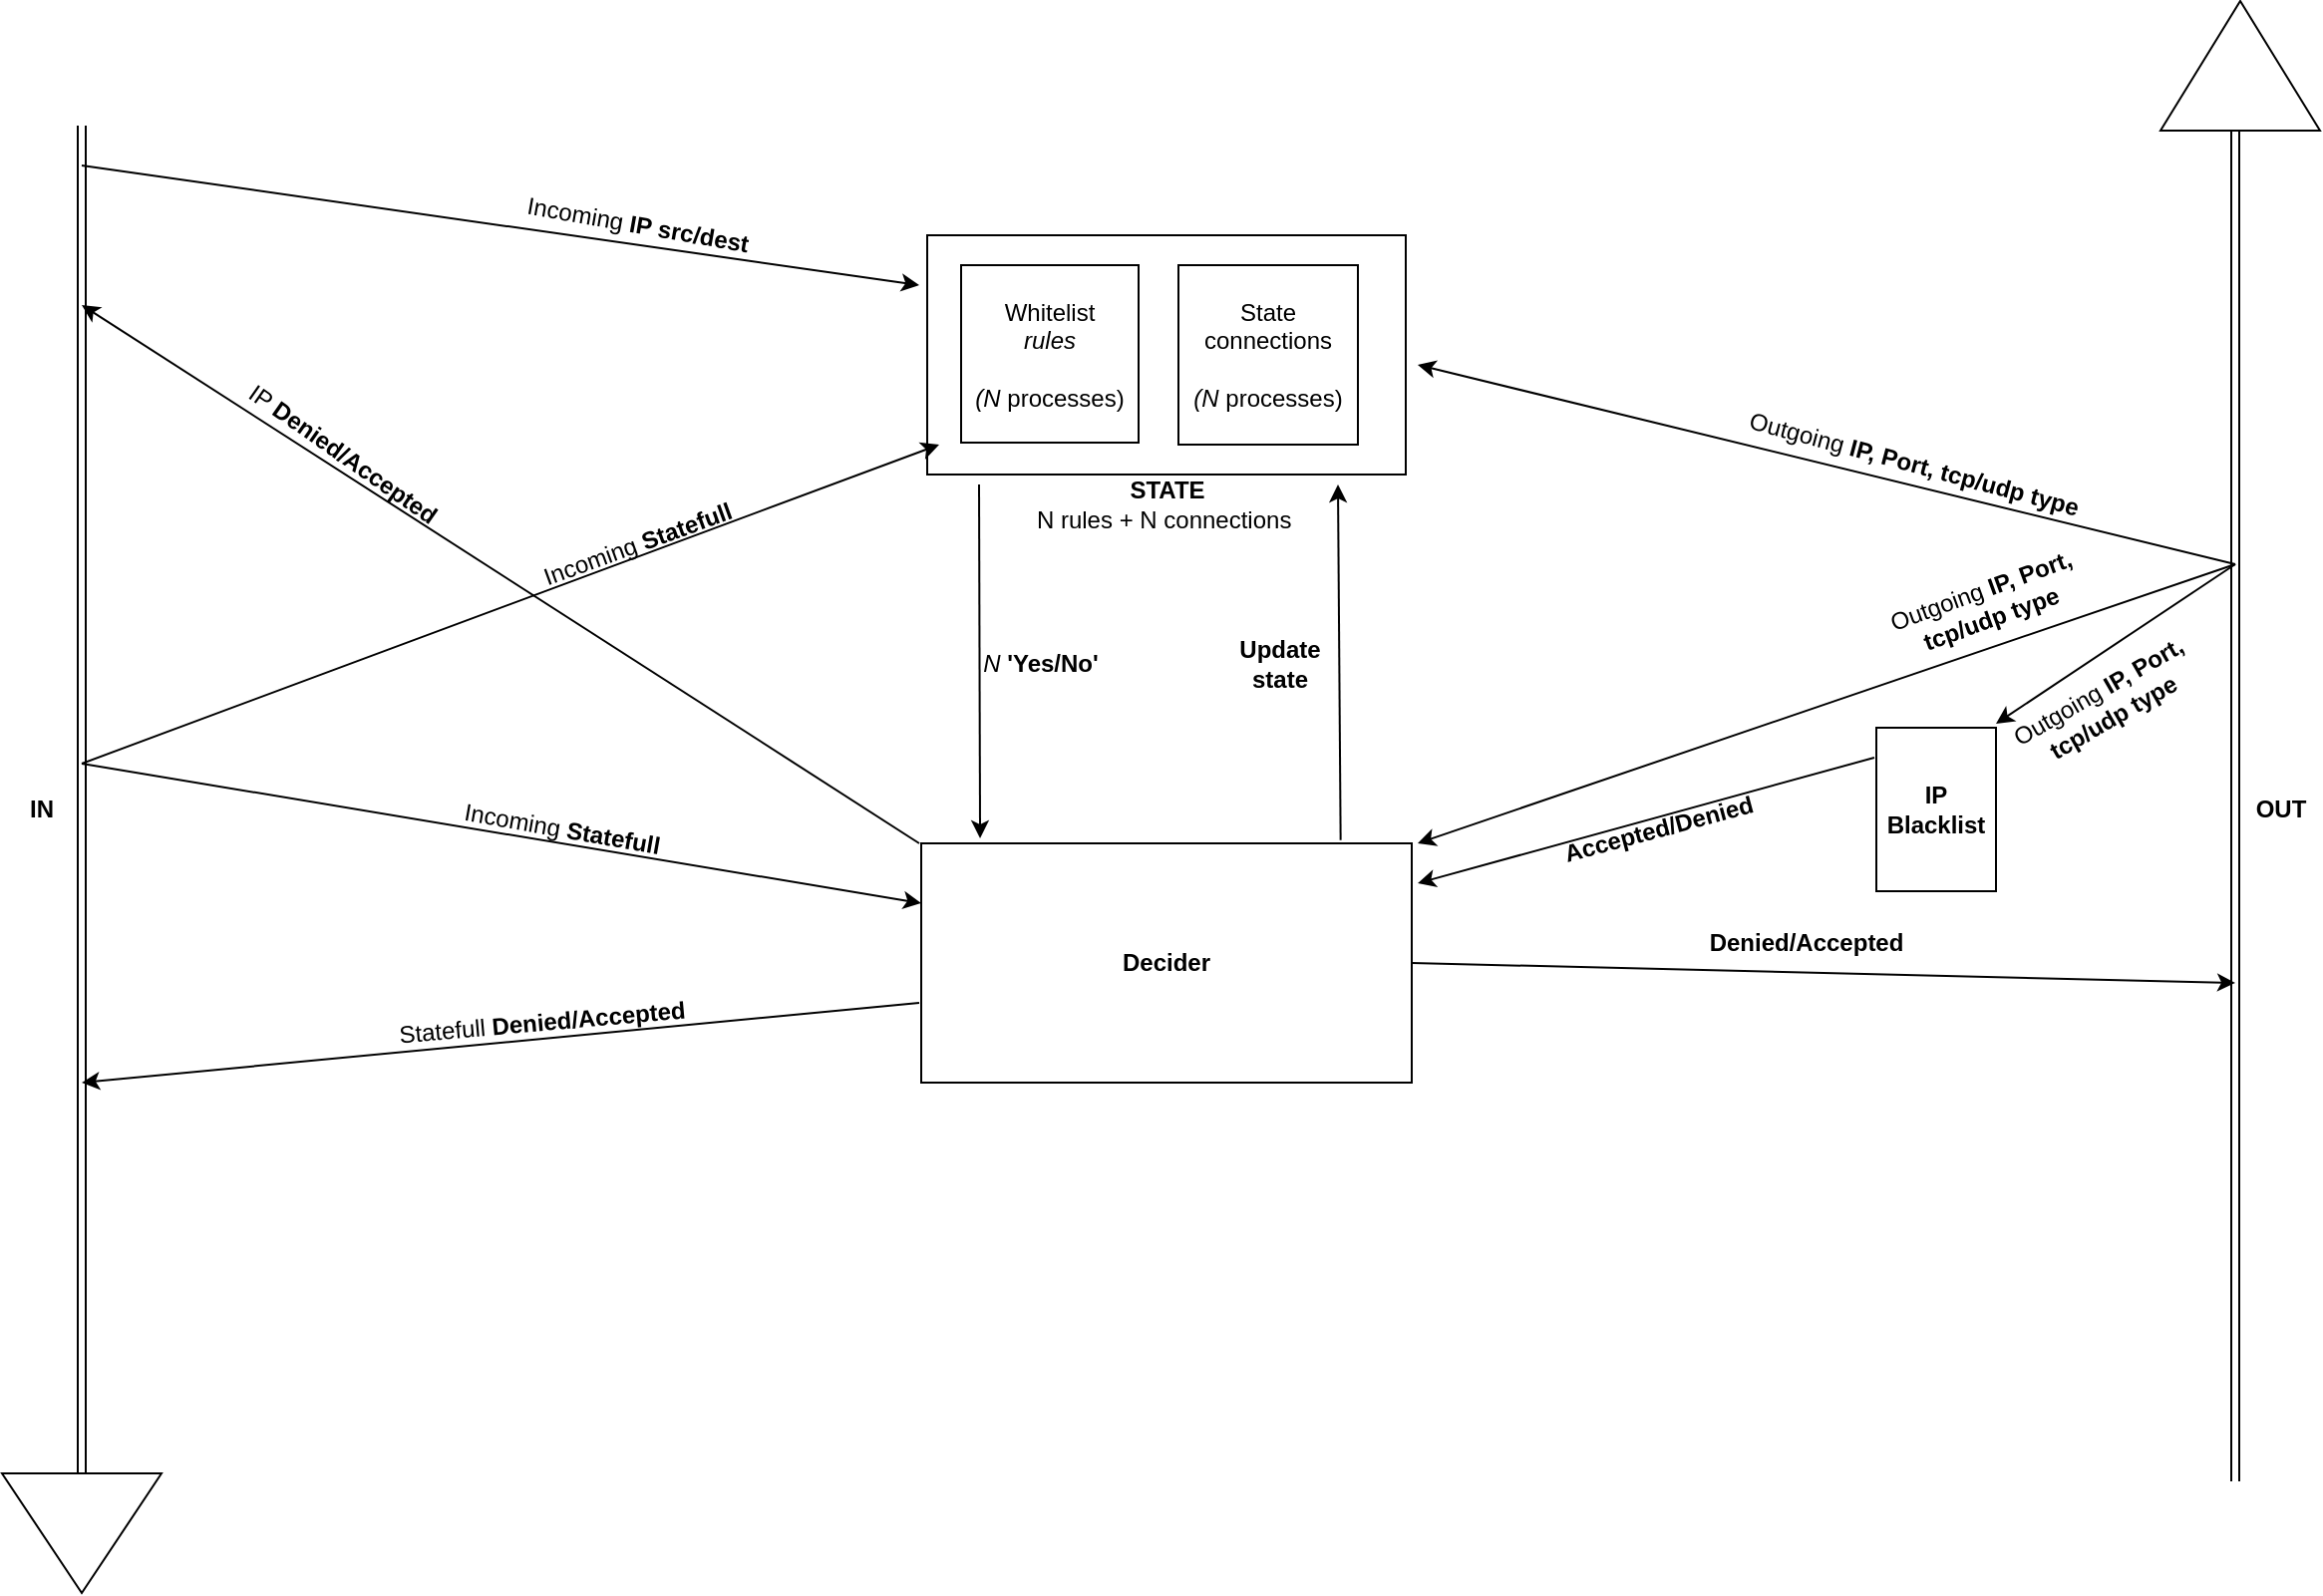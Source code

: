 <mxfile version="10.8.4" type="device"><diagram name="Page-1" id="e7e014a7-5840-1c2e-5031-d8a46d1fe8dd"><mxGraphModel dx="1162" dy="649" grid="1" gridSize="10" guides="1" tooltips="1" connect="1" arrows="1" fold="1" page="1" pageScale="1" pageWidth="1169" pageHeight="826" background="#ffffff" math="0" shadow="0"><root><mxCell id="0"/><mxCell id="1" parent="0"/><mxCell id="-HFcFwFkhi7LBAJae7R5-41" value="" style="shape=link;html=1;" parent="1" edge="1"><mxGeometry width="50" height="50" relative="1" as="geometry"><mxPoint x="40" y="80" as="sourcePoint"/><mxPoint x="40" y="760" as="targetPoint"/></mxGeometry></mxCell><mxCell id="-HFcFwFkhi7LBAJae7R5-42" value="" style="triangle;whiteSpace=wrap;html=1;rotation=90;" parent="1" vertex="1"><mxGeometry x="10" y="746" width="60" height="80" as="geometry"/></mxCell><mxCell id="-HFcFwFkhi7LBAJae7R5-43" value="" style="shape=link;html=1;" parent="1" edge="1"><mxGeometry width="50" height="50" relative="1" as="geometry"><mxPoint x="1120" y="80" as="sourcePoint"/><mxPoint x="1120" y="760" as="targetPoint"/></mxGeometry></mxCell><mxCell id="-HFcFwFkhi7LBAJae7R5-44" value="" style="triangle;whiteSpace=wrap;html=1;rotation=-90;" parent="1" vertex="1"><mxGeometry x="1090" y="10" width="65" height="80" as="geometry"/></mxCell><mxCell id="-HFcFwFkhi7LBAJae7R5-46" value="&lt;b&gt;IN&lt;/b&gt;" style="text;html=1;strokeColor=none;fillColor=none;align=center;verticalAlign=middle;whiteSpace=wrap;rounded=0;" parent="1" vertex="1"><mxGeometry y="413" width="40" height="20" as="geometry"/></mxCell><mxCell id="-HFcFwFkhi7LBAJae7R5-47" value="&lt;b&gt;OUT&lt;/b&gt;" style="text;html=1;strokeColor=none;fillColor=none;align=center;verticalAlign=middle;whiteSpace=wrap;rounded=0;" parent="1" vertex="1"><mxGeometry x="1122.5" y="413" width="40" height="20" as="geometry"/></mxCell><mxCell id="-HFcFwFkhi7LBAJae7R5-51" value="" style="rounded=0;whiteSpace=wrap;html=1;rotation=0;" parent="1" vertex="1"><mxGeometry x="464" y="135" width="240" height="120" as="geometry"/></mxCell><mxCell id="-HFcFwFkhi7LBAJae7R5-53" value="&lt;b&gt;IP Blacklist&lt;br&gt;&lt;/b&gt;" style="rounded=0;whiteSpace=wrap;html=1;" parent="1" vertex="1"><mxGeometry x="940" y="382" width="60" height="82" as="geometry"/></mxCell><mxCell id="-HFcFwFkhi7LBAJae7R5-57" value="" style="endArrow=classic;html=1;exitX=-0.017;exitY=0.183;exitDx=0;exitDy=0;exitPerimeter=0;" parent="1" source="-HFcFwFkhi7LBAJae7R5-53" edge="1"><mxGeometry width="50" height="50" relative="1" as="geometry"><mxPoint x="917" y="413" as="sourcePoint"/><mxPoint x="710" y="460" as="targetPoint"/></mxGeometry></mxCell><mxCell id="-HFcFwFkhi7LBAJae7R5-59" value="" style="endArrow=classic;html=1;exitX=1;exitY=0.5;exitDx=0;exitDy=0;" parent="1" source="GNRTYhkczbt4OxFoFeqk-3" edge="1"><mxGeometry width="50" height="50" relative="1" as="geometry"><mxPoint x="980" y="480" as="sourcePoint"/><mxPoint x="1120" y="510" as="targetPoint"/></mxGeometry></mxCell><mxCell id="-HFcFwFkhi7LBAJae7R5-56" value="Outgoing &lt;b&gt;IP, Port, tcp/udp type&lt;/b&gt;&lt;br&gt;" style="text;html=1;strokeColor=none;fillColor=none;align=center;verticalAlign=middle;whiteSpace=wrap;rounded=0;rotation=-30;" parent="1" vertex="1"><mxGeometry x="1000" y="360" width="110" height="20" as="geometry"/></mxCell><mxCell id="-HFcFwFkhi7LBAJae7R5-60" value="" style="endArrow=classic;html=1;" parent="1" edge="1"><mxGeometry width="50" height="50" relative="1" as="geometry"><mxPoint x="1120" y="300" as="sourcePoint"/><mxPoint x="1000" y="380" as="targetPoint"/></mxGeometry></mxCell><mxCell id="-HFcFwFkhi7LBAJae7R5-64" value="&lt;b&gt;Denied/Accepted&lt;/b&gt;" style="text;html=1;strokeColor=none;fillColor=none;align=center;verticalAlign=middle;whiteSpace=wrap;rounded=0;rotation=0;" parent="1" vertex="1"><mxGeometry x="870" y="480" width="70" height="20" as="geometry"/></mxCell><mxCell id="-HFcFwFkhi7LBAJae7R5-70" value="&lt;b&gt;Accepted/Denied&lt;/b&gt;&lt;br&gt;" style="text;html=1;strokeColor=none;fillColor=none;align=center;verticalAlign=middle;whiteSpace=wrap;rounded=0;rotation=-15;" parent="1" vertex="1"><mxGeometry x="750" y="423" width="162" height="20" as="geometry"/></mxCell><mxCell id="-HFcFwFkhi7LBAJae7R5-71" value="" style="endArrow=classic;html=1;" parent="1" edge="1"><mxGeometry width="50" height="50" relative="1" as="geometry"><mxPoint x="40" y="100" as="sourcePoint"/><mxPoint x="460" y="160" as="targetPoint"/></mxGeometry></mxCell><mxCell id="-HFcFwFkhi7LBAJae7R5-72" value="Incoming &lt;b&gt;IP src/dest&lt;/b&gt;" style="text;html=1;strokeColor=none;fillColor=none;align=center;verticalAlign=middle;whiteSpace=wrap;rounded=0;rotation=10;" parent="1" vertex="1"><mxGeometry x="244" y="120" width="150" height="20" as="geometry"/></mxCell><mxCell id="-HFcFwFkhi7LBAJae7R5-75" value="" style="endArrow=classic;html=1;" parent="1" edge="1"><mxGeometry width="50" height="50" relative="1" as="geometry"><mxPoint x="460" y="440" as="sourcePoint"/><mxPoint x="40" y="170" as="targetPoint"/></mxGeometry></mxCell><mxCell id="-HFcFwFkhi7LBAJae7R5-76" value="IP &lt;b&gt;Denied/Accepted&lt;/b&gt;" style="text;html=1;strokeColor=none;fillColor=none;align=center;verticalAlign=middle;whiteSpace=wrap;rounded=0;rotation=35;" parent="1" vertex="1"><mxGeometry x="90" y="235" width="162" height="20" as="geometry"/></mxCell><mxCell id="-HFcFwFkhi7LBAJae7R5-99" value="&lt;b&gt;STATE&lt;/b&gt;&lt;br&gt;N rules + N connections&amp;nbsp;" style="text;html=1;strokeColor=none;fillColor=none;align=center;verticalAlign=middle;whiteSpace=wrap;rounded=0;" parent="1" vertex="1"><mxGeometry x="511.5" y="260" width="145" height="20" as="geometry"/></mxCell><mxCell id="-HFcFwFkhi7LBAJae7R5-104" value="" style="endArrow=classic;html=1;" parent="1" edge="1"><mxGeometry width="50" height="50" relative="1" as="geometry"><mxPoint x="40" y="400" as="sourcePoint"/><mxPoint x="470" y="240" as="targetPoint"/></mxGeometry></mxCell><mxCell id="-HFcFwFkhi7LBAJae7R5-105" value="Incoming &lt;b&gt;Statefull&lt;/b&gt;" style="text;html=1;strokeColor=none;fillColor=none;align=center;verticalAlign=middle;whiteSpace=wrap;rounded=0;rotation=-20;" parent="1" vertex="1"><mxGeometry x="238" y="280" width="162" height="20" as="geometry"/></mxCell><mxCell id="GNRTYhkczbt4OxFoFeqk-3" value="&lt;b&gt;Decider&lt;/b&gt;" style="rounded=0;whiteSpace=wrap;html=1;" parent="1" vertex="1"><mxGeometry x="461" y="440" width="246" height="120" as="geometry"/></mxCell><mxCell id="GNRTYhkczbt4OxFoFeqk-6" value="" style="endArrow=classic;html=1;exitX=0.855;exitY=-0.014;exitDx=0;exitDy=0;exitPerimeter=0;" parent="1" source="GNRTYhkczbt4OxFoFeqk-3" edge="1"><mxGeometry width="50" height="50" relative="1" as="geometry"><mxPoint x="390" y="410" as="sourcePoint"/><mxPoint x="670" y="260" as="targetPoint"/></mxGeometry></mxCell><mxCell id="GNRTYhkczbt4OxFoFeqk-7" value="" style="endArrow=classic;html=1;entryX=0.12;entryY=-0.021;entryDx=0;entryDy=0;entryPerimeter=0;" parent="1" target="GNRTYhkczbt4OxFoFeqk-3" edge="1"><mxGeometry width="50" height="50" relative="1" as="geometry"><mxPoint x="490" y="260" as="sourcePoint"/><mxPoint x="540" y="300" as="targetPoint"/></mxGeometry></mxCell><mxCell id="GNRTYhkczbt4OxFoFeqk-8" value="&lt;i&gt;N&lt;/i&gt;&lt;b&gt; 'Yes/No'&lt;/b&gt;" style="text;html=1;strokeColor=none;fillColor=none;align=center;verticalAlign=middle;whiteSpace=wrap;rounded=0;" parent="1" vertex="1"><mxGeometry x="490" y="340" width="62" height="20" as="geometry"/></mxCell><mxCell id="GNRTYhkczbt4OxFoFeqk-9" value="&lt;b&gt;Update&lt;br&gt;state&lt;br&gt;&lt;/b&gt;" style="text;html=1;strokeColor=none;fillColor=none;align=center;verticalAlign=middle;whiteSpace=wrap;rounded=0;" parent="1" vertex="1"><mxGeometry x="610" y="340" width="62" height="20" as="geometry"/></mxCell><mxCell id="GNRTYhkczbt4OxFoFeqk-11" value="" style="endArrow=classic;html=1;entryX=0;entryY=0.25;entryDx=0;entryDy=0;" parent="1" target="GNRTYhkczbt4OxFoFeqk-3" edge="1"><mxGeometry width="50" height="50" relative="1" as="geometry"><mxPoint x="40" y="400" as="sourcePoint"/><mxPoint x="480" y="250" as="targetPoint"/></mxGeometry></mxCell><mxCell id="GNRTYhkczbt4OxFoFeqk-12" value="Incoming &lt;b&gt;Statefull&lt;/b&gt;" style="text;html=1;strokeColor=none;fillColor=none;align=center;verticalAlign=middle;whiteSpace=wrap;rounded=0;rotation=10;" parent="1" vertex="1"><mxGeometry x="200" y="423" width="162" height="20" as="geometry"/></mxCell><mxCell id="GNRTYhkczbt4OxFoFeqk-13" value="" style="endArrow=classic;html=1;" parent="1" edge="1"><mxGeometry width="50" height="50" relative="1" as="geometry"><mxPoint x="1120" y="300" as="sourcePoint"/><mxPoint x="710" y="200" as="targetPoint"/></mxGeometry></mxCell><mxCell id="GNRTYhkczbt4OxFoFeqk-14" value="Outgoing &lt;b&gt;IP, Port, tcp/udp type&lt;/b&gt;&lt;br&gt;" style="text;html=1;strokeColor=none;fillColor=none;align=center;verticalAlign=middle;whiteSpace=wrap;rounded=0;rotation=15;" parent="1" vertex="1"><mxGeometry x="868" y="240" width="182" height="20" as="geometry"/></mxCell><mxCell id="GNRTYhkczbt4OxFoFeqk-15" value="" style="endArrow=classic;html=1;" parent="1" edge="1"><mxGeometry width="50" height="50" relative="1" as="geometry"><mxPoint x="1120" y="300" as="sourcePoint"/><mxPoint x="710" y="440" as="targetPoint"/></mxGeometry></mxCell><mxCell id="GNRTYhkczbt4OxFoFeqk-16" value="Outgoing &lt;b&gt;IP, Port, tcp/udp type&lt;/b&gt;&lt;br&gt;" style="text;html=1;strokeColor=none;fillColor=none;align=center;verticalAlign=middle;whiteSpace=wrap;rounded=0;rotation=-20;" parent="1" vertex="1"><mxGeometry x="940" y="310" width="110" height="20" as="geometry"/></mxCell><mxCell id="GNRTYhkczbt4OxFoFeqk-17" value="" style="endArrow=classic;html=1;" parent="1" edge="1"><mxGeometry width="50" height="50" relative="1" as="geometry"><mxPoint x="460" y="520" as="sourcePoint"/><mxPoint x="40" y="560" as="targetPoint"/></mxGeometry></mxCell><mxCell id="GNRTYhkczbt4OxFoFeqk-18" value="Statefull &lt;b&gt;Denied/Accepted&lt;/b&gt;&lt;br&gt;" style="text;html=1;strokeColor=none;fillColor=none;align=center;verticalAlign=middle;whiteSpace=wrap;rounded=0;rotation=-5;" parent="1" vertex="1"><mxGeometry x="190" y="520" width="162" height="20" as="geometry"/></mxCell><mxCell id="PwGfz7kvDdCercrfW-qX-1" value="Whitelist&lt;i&gt;&lt;br&gt;rules&lt;br&gt;&lt;br&gt;(N&lt;/i&gt;&amp;nbsp;processes)&lt;br&gt;" style="whiteSpace=wrap;html=1;aspect=fixed;" vertex="1" parent="1"><mxGeometry x="481" y="150" width="89" height="89" as="geometry"/></mxCell><mxCell id="PwGfz7kvDdCercrfW-qX-2" value="&lt;span&gt;State connections&lt;/span&gt;&lt;i&gt;&lt;br&gt;&lt;br&gt;(N&lt;/i&gt;&lt;span&gt;&amp;nbsp;processes)&lt;/span&gt;" style="whiteSpace=wrap;html=1;aspect=fixed;" vertex="1" parent="1"><mxGeometry x="590" y="150" width="90" height="90" as="geometry"/></mxCell></root></mxGraphModel></diagram></mxfile>
